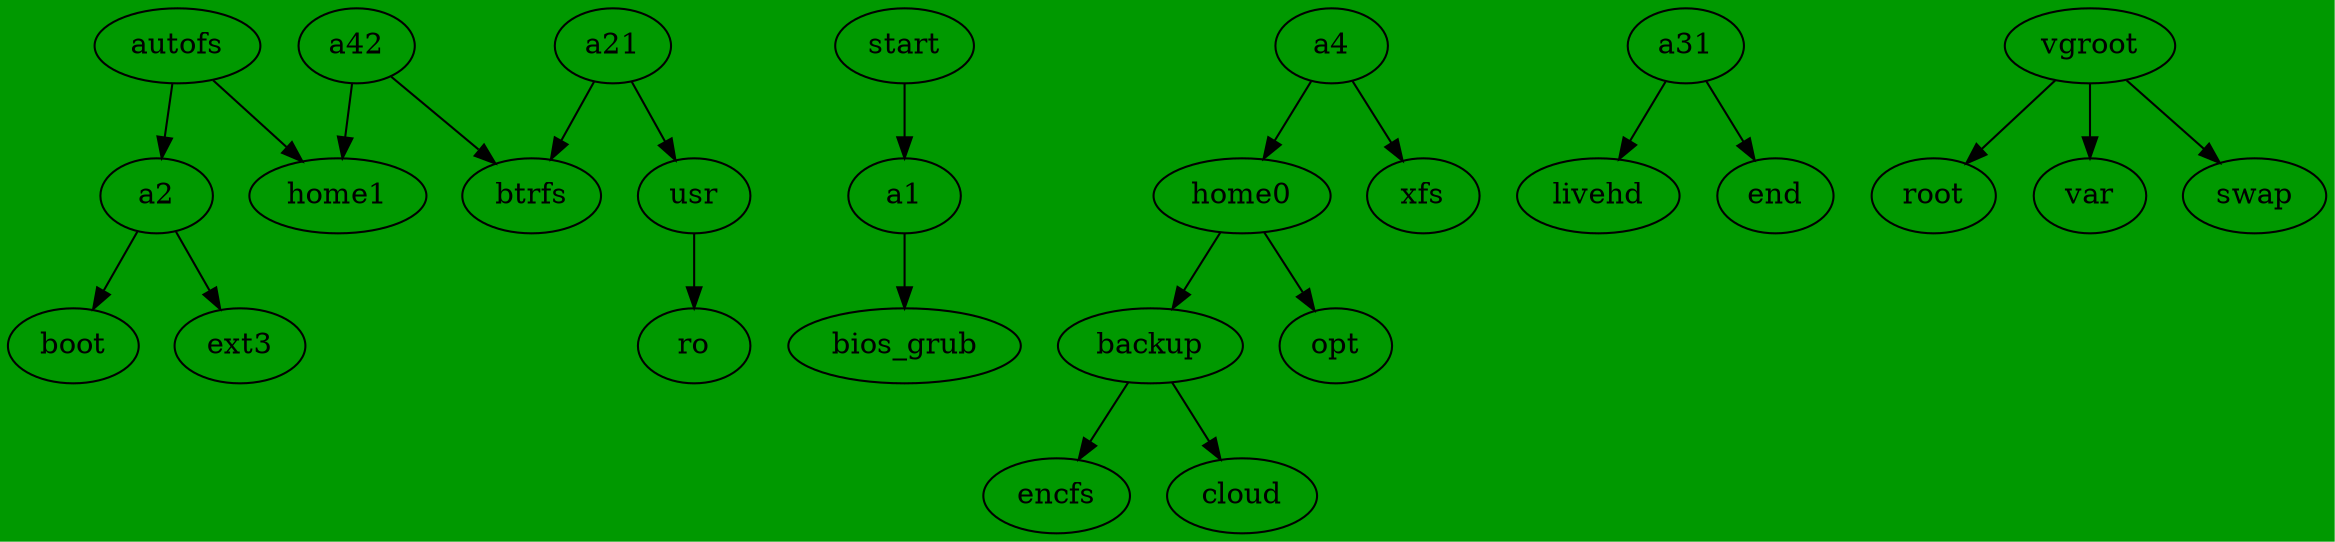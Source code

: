 // dot -Tpng  parted.dot -o line1.png
//  default ext4
digraph G {
  bgcolor ="#009900";
  autofs->home1;
  a42->home1;
  a42->btrfs;
  autofs->a2;
  start->a1;
  a1->bios_grub;
  a2 -> boot;
  a2 -> ext3;
  a21->btrfs;
  a21->usr;
  usr ->ro;
  a4->home0;
  a4->xfs;
  home0->backup;
  home0->opt;
  a31->livehd;
  a31->end;
  backup -> encfs;
  backup -> cloud;
  vgroot->root ;
  vgroot->var;
  vgroot->swap;
}
